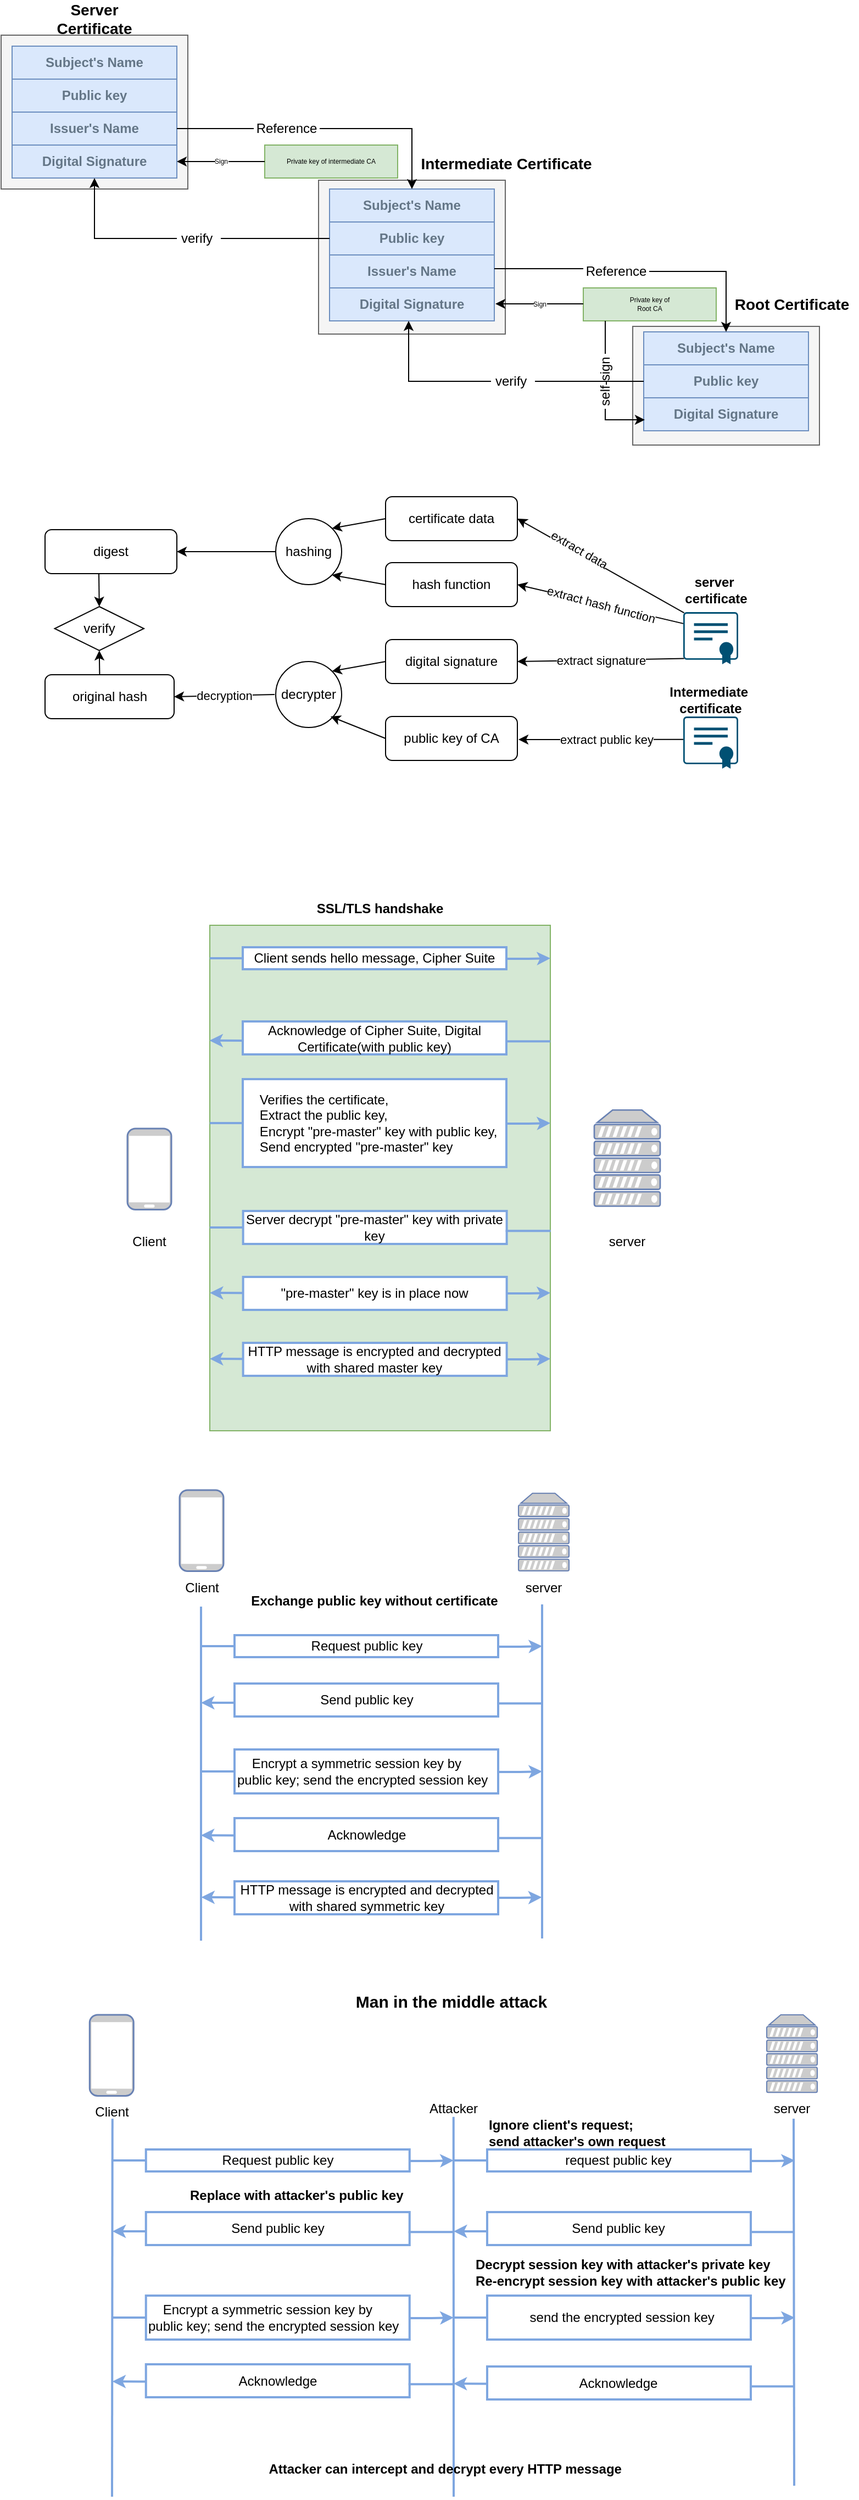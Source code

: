 <mxfile version="16.1.2" type="github">
  <diagram id="zD8Zef6-_hayys4gG_Wi" name="Page-1">
    <mxGraphModel dx="1209" dy="595" grid="1" gridSize="10" guides="1" tooltips="1" connect="1" arrows="1" fold="1" page="1" pageScale="1" pageWidth="827" pageHeight="1169" math="0" shadow="0">
      <root>
        <mxCell id="0" />
        <mxCell id="1" parent="0" />
        <mxCell id="Yg7p6_PxgMODSKfrG7tm-1" value="" style="rounded=0;whiteSpace=wrap;html=1;fillColor=#f5f5f5;strokeColor=#666666;fontColor=#333333;" parent="1" vertex="1">
          <mxGeometry x="40" y="60" width="170" height="140" as="geometry" />
        </mxCell>
        <mxCell id="Yg7p6_PxgMODSKfrG7tm-2" value="Subject&#39;s Name" style="rounded=0;whiteSpace=wrap;html=1;fillColor=#dae8fc;strokeColor=#6c8ebf;fontStyle=1;fontColor=#647687;" parent="1" vertex="1">
          <mxGeometry x="50" y="70" width="150" height="30" as="geometry" />
        </mxCell>
        <mxCell id="Yg7p6_PxgMODSKfrG7tm-3" value="Issuer&#39;s Name" style="rounded=0;whiteSpace=wrap;html=1;fillColor=#dae8fc;strokeColor=#6c8ebf;fontStyle=1;fontColor=#647687;" parent="1" vertex="1">
          <mxGeometry x="50" y="130" width="150" height="30" as="geometry" />
        </mxCell>
        <mxCell id="Yg7p6_PxgMODSKfrG7tm-4" value="Public key" style="rounded=0;whiteSpace=wrap;html=1;fillColor=#dae8fc;strokeColor=#6c8ebf;fontStyle=1;fontColor=#647687;" parent="1" vertex="1">
          <mxGeometry x="50" y="100" width="150" height="30" as="geometry" />
        </mxCell>
        <mxCell id="Yg7p6_PxgMODSKfrG7tm-5" value="Digital Signature" style="rounded=0;whiteSpace=wrap;html=1;fillColor=#dae8fc;strokeColor=#6c8ebf;fontStyle=1;fontColor=#647687;" parent="1" vertex="1">
          <mxGeometry x="50" y="160" width="150" height="30" as="geometry" />
        </mxCell>
        <mxCell id="Yg7p6_PxgMODSKfrG7tm-6" value="" style="rounded=0;whiteSpace=wrap;html=1;fillColor=#f5f5f5;strokeColor=#666666;fontColor=#333333;" parent="1" vertex="1">
          <mxGeometry x="329" y="192" width="170" height="140" as="geometry" />
        </mxCell>
        <mxCell id="Yg7p6_PxgMODSKfrG7tm-7" value="Subject&#39;s Name" style="rounded=0;whiteSpace=wrap;html=1;fillColor=#dae8fc;strokeColor=#6c8ebf;fontStyle=1;fontColor=#647687;" parent="1" vertex="1">
          <mxGeometry x="339" y="200" width="150" height="30" as="geometry" />
        </mxCell>
        <mxCell id="Yg7p6_PxgMODSKfrG7tm-8" value="Issuer&#39;s Name" style="rounded=0;whiteSpace=wrap;html=1;fillColor=#dae8fc;strokeColor=#6c8ebf;fontStyle=1;fontColor=#647687;" parent="1" vertex="1">
          <mxGeometry x="339" y="260" width="150" height="30" as="geometry" />
        </mxCell>
        <mxCell id="Yg7p6_PxgMODSKfrG7tm-9" value="Public key" style="rounded=0;whiteSpace=wrap;html=1;fillColor=#dae8fc;strokeColor=#6c8ebf;fontStyle=1;fontColor=#647687;" parent="1" vertex="1">
          <mxGeometry x="339" y="230" width="150" height="30" as="geometry" />
        </mxCell>
        <mxCell id="Yg7p6_PxgMODSKfrG7tm-10" value="Digital Signature" style="rounded=0;whiteSpace=wrap;html=1;fillColor=#dae8fc;strokeColor=#6c8ebf;fontStyle=1;fontColor=#647687;" parent="1" vertex="1">
          <mxGeometry x="339" y="290" width="150" height="30" as="geometry" />
        </mxCell>
        <mxCell id="Yg7p6_PxgMODSKfrG7tm-11" value="Server Certificate" style="text;html=1;strokeColor=none;fillColor=none;align=center;verticalAlign=middle;whiteSpace=wrap;rounded=0;fontColor=#000000;fontStyle=1;fontSize=14;" parent="1" vertex="1">
          <mxGeometry x="95" y="30" width="60" height="30" as="geometry" />
        </mxCell>
        <mxCell id="Yg7p6_PxgMODSKfrG7tm-12" value="Intermediate Certificate" style="text;html=1;strokeColor=none;fillColor=none;align=center;verticalAlign=middle;whiteSpace=wrap;rounded=0;fontColor=#000000;fontStyle=1;fontSize=14;" parent="1" vertex="1">
          <mxGeometry x="420" y="162" width="160" height="30" as="geometry" />
        </mxCell>
        <mxCell id="Yg7p6_PxgMODSKfrG7tm-13" value="" style="rounded=0;whiteSpace=wrap;html=1;fillColor=#f5f5f5;strokeColor=#666666;fontColor=#333333;" parent="1" vertex="1">
          <mxGeometry x="615" y="325" width="170" height="108" as="geometry" />
        </mxCell>
        <mxCell id="Yg7p6_PxgMODSKfrG7tm-14" value="Subject&#39;s Name" style="rounded=0;whiteSpace=wrap;html=1;fillColor=#dae8fc;strokeColor=#6c8ebf;fontStyle=1;fontColor=#647687;" parent="1" vertex="1">
          <mxGeometry x="625" y="330" width="150" height="30" as="geometry" />
        </mxCell>
        <mxCell id="Yg7p6_PxgMODSKfrG7tm-16" value="Public key" style="rounded=0;whiteSpace=wrap;html=1;fillColor=#dae8fc;strokeColor=#6c8ebf;fontStyle=1;fontColor=#647687;" parent="1" vertex="1">
          <mxGeometry x="625" y="360" width="150" height="30" as="geometry" />
        </mxCell>
        <mxCell id="Yg7p6_PxgMODSKfrG7tm-17" value="Digital Signature" style="rounded=0;whiteSpace=wrap;html=1;fillColor=#dae8fc;strokeColor=#6c8ebf;fontStyle=1;fontColor=#647687;" parent="1" vertex="1">
          <mxGeometry x="625" y="390" width="150" height="30" as="geometry" />
        </mxCell>
        <mxCell id="Yg7p6_PxgMODSKfrG7tm-18" value="Root Certificate" style="text;html=1;strokeColor=none;fillColor=none;align=center;verticalAlign=middle;whiteSpace=wrap;rounded=0;fontColor=#000000;fontStyle=1;fontSize=14;" parent="1" vertex="1">
          <mxGeometry x="700" y="290" width="120" height="30" as="geometry" />
        </mxCell>
        <mxCell id="Yg7p6_PxgMODSKfrG7tm-23" value="" style="edgeStyle=segmentEdgeStyle;endArrow=classic;html=1;rounded=0;fontColor=#000000;exitX=1;exitY=0.5;exitDx=0;exitDy=0;startArrow=none;" parent="1" source="Yg7p6_PxgMODSKfrG7tm-25" target="Yg7p6_PxgMODSKfrG7tm-7" edge="1">
          <mxGeometry width="50" height="50" relative="1" as="geometry">
            <mxPoint x="310" y="80" as="sourcePoint" />
            <mxPoint x="440" y="300" as="targetPoint" />
          </mxGeometry>
        </mxCell>
        <mxCell id="Yg7p6_PxgMODSKfrG7tm-25" value="Reference" style="text;html=1;strokeColor=none;fillColor=none;align=center;verticalAlign=middle;whiteSpace=wrap;rounded=0;fontColor=#000000;fontStyle=0" parent="1" vertex="1">
          <mxGeometry x="270" y="130" width="60" height="30" as="geometry" />
        </mxCell>
        <mxCell id="Yg7p6_PxgMODSKfrG7tm-26" value="" style="edgeStyle=segmentEdgeStyle;endArrow=none;html=1;rounded=0;fontColor=#000000;exitX=1;exitY=0.5;exitDx=0;exitDy=0;" parent="1" source="Yg7p6_PxgMODSKfrG7tm-3" target="Yg7p6_PxgMODSKfrG7tm-25" edge="1">
          <mxGeometry width="50" height="50" relative="1" as="geometry">
            <mxPoint x="270" y="145" as="sourcePoint" />
            <mxPoint x="414" y="170" as="targetPoint" />
          </mxGeometry>
        </mxCell>
        <mxCell id="Yg7p6_PxgMODSKfrG7tm-32" value="" style="edgeStyle=segmentEdgeStyle;endArrow=classic;html=1;rounded=0;fontColor=#000000;exitX=1;exitY=0.5;exitDx=0;exitDy=0;startArrow=none;entryX=0.5;entryY=0;entryDx=0;entryDy=0;" parent="1" source="Yg7p6_PxgMODSKfrG7tm-33" target="Yg7p6_PxgMODSKfrG7tm-14" edge="1">
          <mxGeometry width="50" height="50" relative="1" as="geometry">
            <mxPoint x="595" y="220" as="sourcePoint" />
            <mxPoint x="699" y="310" as="targetPoint" />
          </mxGeometry>
        </mxCell>
        <mxCell id="Yg7p6_PxgMODSKfrG7tm-33" value="Reference" style="text;html=1;strokeColor=none;fillColor=none;align=center;verticalAlign=middle;whiteSpace=wrap;rounded=0;fontColor=#000000;fontStyle=0" parent="1" vertex="1">
          <mxGeometry x="570" y="260" width="60" height="30" as="geometry" />
        </mxCell>
        <mxCell id="Yg7p6_PxgMODSKfrG7tm-34" value="" style="edgeStyle=segmentEdgeStyle;endArrow=none;html=1;rounded=0;fontColor=#000000;exitX=1;exitY=0.75;exitDx=0;exitDy=0;" parent="1" target="Yg7p6_PxgMODSKfrG7tm-33" edge="1">
          <mxGeometry width="50" height="50" relative="1" as="geometry">
            <mxPoint x="489" y="272.5" as="sourcePoint" />
            <mxPoint x="633" y="260" as="targetPoint" />
            <Array as="points">
              <mxPoint x="570" y="273" />
              <mxPoint x="570" y="273" />
            </Array>
          </mxGeometry>
        </mxCell>
        <mxCell id="Yg7p6_PxgMODSKfrG7tm-36" value="Private key of intermediate CA" style="rounded=0;whiteSpace=wrap;html=1;fillColor=#d5e8d4;strokeColor=#82b366;fontStyle=0;fontSize=6;" parent="1" vertex="1">
          <mxGeometry x="280" y="160" width="121" height="30" as="geometry" />
        </mxCell>
        <mxCell id="Yg7p6_PxgMODSKfrG7tm-37" value="Private key of &lt;br&gt;Root CA" style="rounded=0;whiteSpace=wrap;html=1;fillColor=#d5e8d4;strokeColor=#82b366;fontStyle=0;fontSize=6;" parent="1" vertex="1">
          <mxGeometry x="570" y="290" width="121" height="30" as="geometry" />
        </mxCell>
        <mxCell id="Yg7p6_PxgMODSKfrG7tm-40" value="" style="endArrow=classic;html=1;rounded=0;fontSize=6;fontColor=#000000;exitX=0;exitY=0.5;exitDx=0;exitDy=0;entryX=1;entryY=0.5;entryDx=0;entryDy=0;" parent="1" source="Yg7p6_PxgMODSKfrG7tm-36" target="Yg7p6_PxgMODSKfrG7tm-5" edge="1">
          <mxGeometry relative="1" as="geometry">
            <mxPoint x="360" y="320" as="sourcePoint" />
            <mxPoint x="460" y="320" as="targetPoint" />
          </mxGeometry>
        </mxCell>
        <mxCell id="Yg7p6_PxgMODSKfrG7tm-41" value="Sign" style="edgeLabel;resizable=0;html=1;align=center;verticalAlign=middle;fontSize=6;fontColor=#000000;" parent="Yg7p6_PxgMODSKfrG7tm-40" connectable="0" vertex="1">
          <mxGeometry relative="1" as="geometry" />
        </mxCell>
        <mxCell id="Yg7p6_PxgMODSKfrG7tm-42" value="" style="endArrow=classic;html=1;rounded=0;fontSize=6;fontColor=#000000;exitX=0;exitY=0.5;exitDx=0;exitDy=0;entryX=1;entryY=0.5;entryDx=0;entryDy=0;" parent="1" edge="1">
          <mxGeometry relative="1" as="geometry">
            <mxPoint x="570" y="304.5" as="sourcePoint" />
            <mxPoint x="490" y="304.5" as="targetPoint" />
          </mxGeometry>
        </mxCell>
        <mxCell id="Yg7p6_PxgMODSKfrG7tm-43" value="Sign" style="edgeLabel;resizable=0;html=1;align=center;verticalAlign=middle;fontSize=6;fontColor=#000000;" parent="Yg7p6_PxgMODSKfrG7tm-42" connectable="0" vertex="1">
          <mxGeometry relative="1" as="geometry" />
        </mxCell>
        <mxCell id="Yg7p6_PxgMODSKfrG7tm-44" value="" style="edgeStyle=segmentEdgeStyle;endArrow=classic;html=1;rounded=0;fontSize=6;fontColor=#000000;exitX=0;exitY=0.5;exitDx=0;exitDy=0;entryX=0.5;entryY=1;entryDx=0;entryDy=0;startArrow=none;" parent="1" source="Yg7p6_PxgMODSKfrG7tm-46" target="Yg7p6_PxgMODSKfrG7tm-5" edge="1">
          <mxGeometry width="50" height="50" relative="1" as="geometry">
            <mxPoint x="390" y="350" as="sourcePoint" />
            <mxPoint x="120" y="245" as="targetPoint" />
          </mxGeometry>
        </mxCell>
        <mxCell id="Yg7p6_PxgMODSKfrG7tm-46" value="verify&amp;nbsp;" style="text;html=1;strokeColor=none;fillColor=none;align=center;verticalAlign=middle;whiteSpace=wrap;rounded=0;fontColor=#000000;fontStyle=0" parent="1" vertex="1">
          <mxGeometry x="200" y="230" width="40" height="30" as="geometry" />
        </mxCell>
        <mxCell id="Yg7p6_PxgMODSKfrG7tm-47" value="" style="edgeStyle=segmentEdgeStyle;endArrow=none;html=1;rounded=0;fontSize=6;fontColor=#000000;exitX=0;exitY=0.5;exitDx=0;exitDy=0;entryX=1;entryY=0.5;entryDx=0;entryDy=0;" parent="1" source="Yg7p6_PxgMODSKfrG7tm-9" target="Yg7p6_PxgMODSKfrG7tm-46" edge="1">
          <mxGeometry width="50" height="50" relative="1" as="geometry">
            <mxPoint x="339" y="245" as="sourcePoint" />
            <mxPoint x="270" y="260" as="targetPoint" />
          </mxGeometry>
        </mxCell>
        <mxCell id="Yg7p6_PxgMODSKfrG7tm-48" value="" style="edgeStyle=segmentEdgeStyle;endArrow=classic;html=1;rounded=0;fontSize=6;fontColor=#000000;exitX=0;exitY=0.5;exitDx=0;exitDy=0;entryX=0.5;entryY=1;entryDx=0;entryDy=0;startArrow=none;" parent="1" source="Yg7p6_PxgMODSKfrG7tm-49" edge="1">
          <mxGeometry width="50" height="50" relative="1" as="geometry">
            <mxPoint x="676" y="480" as="sourcePoint" />
            <mxPoint x="411" y="320" as="targetPoint" />
          </mxGeometry>
        </mxCell>
        <mxCell id="Yg7p6_PxgMODSKfrG7tm-49" value="verify&amp;nbsp;" style="text;html=1;strokeColor=none;fillColor=none;align=center;verticalAlign=middle;whiteSpace=wrap;rounded=0;fontColor=#000000;fontStyle=0" parent="1" vertex="1">
          <mxGeometry x="486" y="360" width="40" height="30" as="geometry" />
        </mxCell>
        <mxCell id="Yg7p6_PxgMODSKfrG7tm-50" value="" style="edgeStyle=segmentEdgeStyle;endArrow=none;html=1;rounded=0;fontSize=6;fontColor=#000000;exitX=0;exitY=0.5;exitDx=0;exitDy=0;entryX=1;entryY=0.5;entryDx=0;entryDy=0;" parent="1" target="Yg7p6_PxgMODSKfrG7tm-49" edge="1">
          <mxGeometry width="50" height="50" relative="1" as="geometry">
            <mxPoint x="625" y="375" as="sourcePoint" />
            <mxPoint x="556" y="390" as="targetPoint" />
          </mxGeometry>
        </mxCell>
        <mxCell id="Yg7p6_PxgMODSKfrG7tm-51" value="" style="edgeStyle=segmentEdgeStyle;endArrow=classic;html=1;rounded=0;fontSize=14;fontColor=#000000;startArrow=none;" parent="1" source="Yg7p6_PxgMODSKfrG7tm-52" edge="1">
          <mxGeometry width="50" height="50" relative="1" as="geometry">
            <mxPoint x="576" y="320" as="sourcePoint" />
            <mxPoint x="626" y="410" as="targetPoint" />
            <Array as="points">
              <mxPoint x="590" y="410" />
            </Array>
          </mxGeometry>
        </mxCell>
        <mxCell id="Yg7p6_PxgMODSKfrG7tm-52" value="self-sign" style="text;html=1;strokeColor=none;fillColor=none;align=center;verticalAlign=middle;whiteSpace=wrap;rounded=0;fontColor=#000000;fontStyle=0;rotation=270;" parent="1" vertex="1">
          <mxGeometry x="565" y="360" width="50" height="30" as="geometry" />
        </mxCell>
        <mxCell id="Yg7p6_PxgMODSKfrG7tm-53" value="" style="edgeStyle=segmentEdgeStyle;endArrow=none;html=1;rounded=0;fontSize=14;fontColor=#000000;" parent="1" target="Yg7p6_PxgMODSKfrG7tm-52" edge="1">
          <mxGeometry width="50" height="50" relative="1" as="geometry">
            <mxPoint x="590" y="320" as="sourcePoint" />
            <mxPoint x="626" y="410" as="targetPoint" />
            <Array as="points">
              <mxPoint x="590" y="320" />
            </Array>
          </mxGeometry>
        </mxCell>
        <mxCell id="K2IvXbD52Qtt8zS2Q_Zz-4" value="" style="points=[[0.015,0.015,0],[0.25,0,0],[0.5,0,0],[0.75,0,0],[0.985,0.015,0],[1,0.22,0],[1,0.44,0],[1,0.67,0],[0.985,0.89,0],[0,0.22,0],[0,0.44,0],[0,0.67,0],[0.015,0.89,0],[0.25,0.91,0],[0.5,0.91,0],[0.785,0.955,0]];verticalLabelPosition=bottom;sketch=0;html=1;verticalAlign=top;aspect=fixed;align=center;pointerEvents=1;shape=mxgraph.cisco19.x509_certificate;fillColor=#005073;strokeColor=none;" parent="1" vertex="1">
          <mxGeometry x="661" y="680" width="50" height="47.5" as="geometry" />
        </mxCell>
        <mxCell id="K2IvXbD52Qtt8zS2Q_Zz-5" value="" style="endArrow=classic;html=1;rounded=0;exitX=0;exitY=0.44;exitDx=0;exitDy=0;exitPerimeter=0;" parent="1" source="K2IvXbD52Qtt8zS2Q_Zz-4" edge="1">
          <mxGeometry relative="1" as="geometry">
            <mxPoint x="641" y="800" as="sourcePoint" />
            <mxPoint x="511" y="701" as="targetPoint" />
          </mxGeometry>
        </mxCell>
        <mxCell id="K2IvXbD52Qtt8zS2Q_Zz-6" value="extract public key" style="edgeLabel;resizable=0;html=1;align=center;verticalAlign=middle;" parent="K2IvXbD52Qtt8zS2Q_Zz-5" connectable="0" vertex="1">
          <mxGeometry relative="1" as="geometry">
            <mxPoint x="5" as="offset" />
          </mxGeometry>
        </mxCell>
        <mxCell id="K2IvXbD52Qtt8zS2Q_Zz-7" value="Intermediate&amp;nbsp; certificate" style="text;html=1;strokeColor=none;fillColor=none;align=center;verticalAlign=middle;whiteSpace=wrap;rounded=0;fontStyle=1" parent="1" vertex="1">
          <mxGeometry x="656" y="650" width="60" height="30" as="geometry" />
        </mxCell>
        <mxCell id="K2IvXbD52Qtt8zS2Q_Zz-8" value="" style="points=[[0.015,0.015,0],[0.25,0,0],[0.5,0,0],[0.75,0,0],[0.985,0.015,0],[1,0.22,0],[1,0.44,0],[1,0.67,0],[0.985,0.89,0],[0,0.22,0],[0,0.44,0],[0,0.67,0],[0.015,0.89,0],[0.25,0.91,0],[0.5,0.91,0],[0.785,0.955,0]];verticalLabelPosition=bottom;sketch=0;html=1;verticalAlign=top;aspect=fixed;align=center;pointerEvents=1;shape=mxgraph.cisco19.x509_certificate;fillColor=#005073;strokeColor=none;" parent="1" vertex="1">
          <mxGeometry x="661" y="585" width="50" height="47.5" as="geometry" />
        </mxCell>
        <mxCell id="K2IvXbD52Qtt8zS2Q_Zz-9" value="server&amp;nbsp; certificate" style="text;html=1;strokeColor=none;fillColor=none;align=center;verticalAlign=middle;whiteSpace=wrap;rounded=0;fontStyle=1" parent="1" vertex="1">
          <mxGeometry x="661" y="550" width="60" height="30" as="geometry" />
        </mxCell>
        <mxCell id="K2IvXbD52Qtt8zS2Q_Zz-10" value="" style="endArrow=classic;html=1;rounded=0;exitX=0.015;exitY=0.89;exitDx=0;exitDy=0;exitPerimeter=0;entryX=1;entryY=0.5;entryDx=0;entryDy=0;" parent="1" source="K2IvXbD52Qtt8zS2Q_Zz-8" target="K2IvXbD52Qtt8zS2Q_Zz-12" edge="1">
          <mxGeometry relative="1" as="geometry">
            <mxPoint x="681" y="730" as="sourcePoint" />
            <mxPoint x="511" y="611" as="targetPoint" />
          </mxGeometry>
        </mxCell>
        <mxCell id="K2IvXbD52Qtt8zS2Q_Zz-11" value="extract signature" style="edgeLabel;resizable=0;html=1;align=center;verticalAlign=middle;" parent="K2IvXbD52Qtt8zS2Q_Zz-10" connectable="0" vertex="1">
          <mxGeometry relative="1" as="geometry" />
        </mxCell>
        <mxCell id="K2IvXbD52Qtt8zS2Q_Zz-12" value="digital signature" style="rounded=1;whiteSpace=wrap;html=1;" parent="1" vertex="1">
          <mxGeometry x="390" y="610" width="120" height="40" as="geometry" />
        </mxCell>
        <mxCell id="K2IvXbD52Qtt8zS2Q_Zz-13" value="public key of CA" style="rounded=1;whiteSpace=wrap;html=1;" parent="1" vertex="1">
          <mxGeometry x="390" y="680" width="120" height="40" as="geometry" />
        </mxCell>
        <mxCell id="K2IvXbD52Qtt8zS2Q_Zz-16" value="decrypter" style="ellipse;whiteSpace=wrap;html=1;aspect=fixed;" parent="1" vertex="1">
          <mxGeometry x="290" y="630" width="60" height="60" as="geometry" />
        </mxCell>
        <mxCell id="K2IvXbD52Qtt8zS2Q_Zz-17" value="" style="endArrow=classic;html=1;rounded=0;exitX=0;exitY=0.5;exitDx=0;exitDy=0;entryX=1;entryY=0;entryDx=0;entryDy=0;" parent="1" source="K2IvXbD52Qtt8zS2Q_Zz-12" target="K2IvXbD52Qtt8zS2Q_Zz-16" edge="1">
          <mxGeometry width="50" height="50" relative="1" as="geometry">
            <mxPoint x="550" y="750" as="sourcePoint" />
            <mxPoint x="600" y="700" as="targetPoint" />
          </mxGeometry>
        </mxCell>
        <mxCell id="K2IvXbD52Qtt8zS2Q_Zz-18" value="" style="endArrow=classic;html=1;rounded=0;exitX=0;exitY=0.5;exitDx=0;exitDy=0;" parent="1" source="K2IvXbD52Qtt8zS2Q_Zz-13" edge="1">
          <mxGeometry width="50" height="50" relative="1" as="geometry">
            <mxPoint x="400" y="620" as="sourcePoint" />
            <mxPoint x="340" y="680" as="targetPoint" />
          </mxGeometry>
        </mxCell>
        <mxCell id="K2IvXbD52Qtt8zS2Q_Zz-19" value="" style="endArrow=classic;html=1;rounded=0;exitX=0;exitY=0.5;exitDx=0;exitDy=0;entryX=1;entryY=0.5;entryDx=0;entryDy=0;" parent="1" target="K2IvXbD52Qtt8zS2Q_Zz-22" edge="1">
          <mxGeometry relative="1" as="geometry">
            <mxPoint x="289" y="660" as="sourcePoint" />
            <mxPoint x="189" y="660" as="targetPoint" />
          </mxGeometry>
        </mxCell>
        <mxCell id="K2IvXbD52Qtt8zS2Q_Zz-20" value="decryption" style="edgeLabel;resizable=0;html=1;align=center;verticalAlign=middle;" parent="K2IvXbD52Qtt8zS2Q_Zz-19" connectable="0" vertex="1">
          <mxGeometry relative="1" as="geometry" />
        </mxCell>
        <mxCell id="K2IvXbD52Qtt8zS2Q_Zz-22" value="original hash" style="rounded=1;whiteSpace=wrap;html=1;" parent="1" vertex="1">
          <mxGeometry x="80" y="642" width="117.5" height="40" as="geometry" />
        </mxCell>
        <mxCell id="K2IvXbD52Qtt8zS2Q_Zz-23" value="" style="endArrow=classic;html=1;rounded=0;exitX=0;exitY=0.22;exitDx=0;exitDy=0;exitPerimeter=0;entryX=1;entryY=0.5;entryDx=0;entryDy=0;" parent="1" source="K2IvXbD52Qtt8zS2Q_Zz-8" target="K2IvXbD52Qtt8zS2Q_Zz-25" edge="1">
          <mxGeometry relative="1" as="geometry">
            <mxPoint x="660" y="610" as="sourcePoint" />
            <mxPoint x="510" y="600" as="targetPoint" />
          </mxGeometry>
        </mxCell>
        <mxCell id="K2IvXbD52Qtt8zS2Q_Zz-24" value="extract hash function" style="edgeLabel;resizable=0;html=1;align=center;verticalAlign=middle;rotation=15;" parent="K2IvXbD52Qtt8zS2Q_Zz-23" connectable="0" vertex="1">
          <mxGeometry relative="1" as="geometry" />
        </mxCell>
        <mxCell id="K2IvXbD52Qtt8zS2Q_Zz-25" value="hash function" style="rounded=1;whiteSpace=wrap;html=1;" parent="1" vertex="1">
          <mxGeometry x="390" y="540" width="120" height="40" as="geometry" />
        </mxCell>
        <mxCell id="K2IvXbD52Qtt8zS2Q_Zz-26" value="" style="endArrow=classic;html=1;rounded=0;exitX=0.015;exitY=0.015;exitDx=0;exitDy=0;exitPerimeter=0;entryX=1;entryY=0.5;entryDx=0;entryDy=0;" parent="1" source="K2IvXbD52Qtt8zS2Q_Zz-8" target="K2IvXbD52Qtt8zS2Q_Zz-28" edge="1">
          <mxGeometry relative="1" as="geometry">
            <mxPoint x="660" y="610" as="sourcePoint" />
            <mxPoint x="510" y="520" as="targetPoint" />
            <Array as="points" />
          </mxGeometry>
        </mxCell>
        <mxCell id="K2IvXbD52Qtt8zS2Q_Zz-27" value="extract data" style="edgeLabel;resizable=0;html=1;align=center;verticalAlign=middle;rotation=30;" parent="K2IvXbD52Qtt8zS2Q_Zz-26" connectable="0" vertex="1">
          <mxGeometry relative="1" as="geometry">
            <mxPoint x="-20" y="-15" as="offset" />
          </mxGeometry>
        </mxCell>
        <mxCell id="K2IvXbD52Qtt8zS2Q_Zz-28" value="certificate data" style="rounded=1;whiteSpace=wrap;html=1;" parent="1" vertex="1">
          <mxGeometry x="390" y="480" width="120" height="40" as="geometry" />
        </mxCell>
        <mxCell id="K2IvXbD52Qtt8zS2Q_Zz-29" value="hashing" style="ellipse;whiteSpace=wrap;html=1;aspect=fixed;" parent="1" vertex="1">
          <mxGeometry x="290" y="500" width="60" height="60" as="geometry" />
        </mxCell>
        <mxCell id="K2IvXbD52Qtt8zS2Q_Zz-30" value="" style="endArrow=classic;html=1;rounded=0;exitX=0;exitY=0.5;exitDx=0;exitDy=0;entryX=1;entryY=0;entryDx=0;entryDy=0;" parent="1" source="K2IvXbD52Qtt8zS2Q_Zz-28" target="K2IvXbD52Qtt8zS2Q_Zz-29" edge="1">
          <mxGeometry width="50" height="50" relative="1" as="geometry">
            <mxPoint x="390" y="550" as="sourcePoint" />
            <mxPoint x="440" y="500" as="targetPoint" />
          </mxGeometry>
        </mxCell>
        <mxCell id="K2IvXbD52Qtt8zS2Q_Zz-31" value="" style="endArrow=classic;html=1;rounded=0;exitX=0;exitY=0.5;exitDx=0;exitDy=0;entryX=1;entryY=1;entryDx=0;entryDy=0;" parent="1" source="K2IvXbD52Qtt8zS2Q_Zz-25" target="K2IvXbD52Qtt8zS2Q_Zz-29" edge="1">
          <mxGeometry width="50" height="50" relative="1" as="geometry">
            <mxPoint x="390" y="550" as="sourcePoint" />
            <mxPoint x="440" y="500" as="targetPoint" />
          </mxGeometry>
        </mxCell>
        <mxCell id="K2IvXbD52Qtt8zS2Q_Zz-32" value="" style="endArrow=classic;html=1;rounded=0;exitX=0;exitY=0.5;exitDx=0;exitDy=0;" parent="1" source="K2IvXbD52Qtt8zS2Q_Zz-29" edge="1">
          <mxGeometry relative="1" as="geometry">
            <mxPoint x="360" y="520" as="sourcePoint" />
            <mxPoint x="200" y="530" as="targetPoint" />
          </mxGeometry>
        </mxCell>
        <mxCell id="K2IvXbD52Qtt8zS2Q_Zz-34" value="digest" style="rounded=1;whiteSpace=wrap;html=1;" parent="1" vertex="1">
          <mxGeometry x="80" y="510" width="120" height="40" as="geometry" />
        </mxCell>
        <mxCell id="K2IvXbD52Qtt8zS2Q_Zz-35" value="verify" style="rhombus;whiteSpace=wrap;html=1;" parent="1" vertex="1">
          <mxGeometry x="88.75" y="580" width="81.25" height="40" as="geometry" />
        </mxCell>
        <mxCell id="K2IvXbD52Qtt8zS2Q_Zz-36" value="" style="endArrow=classic;html=1;rounded=0;entryX=0.5;entryY=0;entryDx=0;entryDy=0;" parent="1" target="K2IvXbD52Qtt8zS2Q_Zz-35" edge="1">
          <mxGeometry width="50" height="50" relative="1" as="geometry">
            <mxPoint x="129" y="550" as="sourcePoint" />
            <mxPoint x="440" y="500" as="targetPoint" />
          </mxGeometry>
        </mxCell>
        <mxCell id="K2IvXbD52Qtt8zS2Q_Zz-37" value="" style="endArrow=classic;html=1;rounded=0;entryX=0.5;entryY=1;entryDx=0;entryDy=0;exitX=0.423;exitY=0;exitDx=0;exitDy=0;exitPerimeter=0;" parent="1" source="K2IvXbD52Qtt8zS2Q_Zz-22" target="K2IvXbD52Qtt8zS2Q_Zz-35" edge="1">
          <mxGeometry width="50" height="50" relative="1" as="geometry">
            <mxPoint x="125" y="640" as="sourcePoint" />
            <mxPoint x="440" y="500" as="targetPoint" />
          </mxGeometry>
        </mxCell>
        <mxCell id="DBTXj5gluoL8a0wRJHRE-1" value="SSL/TLS handshake" style="text;html=1;strokeColor=none;fillColor=none;align=center;verticalAlign=middle;whiteSpace=wrap;rounded=0;fontStyle=1" parent="1" vertex="1">
          <mxGeometry x="230" y="840" width="310" height="30" as="geometry" />
        </mxCell>
        <mxCell id="DBTXj5gluoL8a0wRJHRE-2" value="" style="fontColor=#0066CC;verticalAlign=top;verticalLabelPosition=bottom;labelPosition=center;align=center;html=1;outlineConnect=0;fillColor=#CCCCCC;strokeColor=#6881B3;gradientColor=none;gradientDirection=north;strokeWidth=2;shape=mxgraph.networks.server;" parent="1" vertex="1">
          <mxGeometry x="580" y="1038.13" width="60" height="87.5" as="geometry" />
        </mxCell>
        <mxCell id="DBTXj5gluoL8a0wRJHRE-3" value="" style="fontColor=#0066CC;verticalAlign=top;verticalLabelPosition=bottom;labelPosition=center;align=center;html=1;outlineConnect=0;fillColor=#CCCCCC;strokeColor=#6881B3;gradientColor=none;gradientDirection=north;strokeWidth=2;shape=mxgraph.networks.mobile;" parent="1" vertex="1">
          <mxGeometry x="155" y="1055" width="40" height="73.75" as="geometry" />
        </mxCell>
        <mxCell id="DBTXj5gluoL8a0wRJHRE-4" value="Client" style="text;html=1;strokeColor=none;fillColor=none;align=center;verticalAlign=middle;whiteSpace=wrap;rounded=0;" parent="1" vertex="1">
          <mxGeometry x="145" y="1142.5" width="60" height="30" as="geometry" />
        </mxCell>
        <mxCell id="DBTXj5gluoL8a0wRJHRE-5" value="server" style="text;html=1;strokeColor=none;fillColor=none;align=center;verticalAlign=middle;whiteSpace=wrap;rounded=0;" parent="1" vertex="1">
          <mxGeometry x="580" y="1142.5" width="60" height="30" as="geometry" />
        </mxCell>
        <mxCell id="DBTXj5gluoL8a0wRJHRE-6" value="" style="rounded=0;whiteSpace=wrap;html=1;strokeColor=#82b366;strokeWidth=1;fillColor=#d5e8d4;" parent="1" vertex="1">
          <mxGeometry x="230" y="870" width="310" height="460" as="geometry" />
        </mxCell>
        <mxCell id="DBTXj5gluoL8a0wRJHRE-7" value="Client sends hello message, Cipher Suite" style="rounded=0;whiteSpace=wrap;html=1;strokeColor=#7EA6E0;strokeWidth=2;" parent="1" vertex="1">
          <mxGeometry x="260" y="890" width="240" height="20" as="geometry" />
        </mxCell>
        <mxCell id="DBTXj5gluoL8a0wRJHRE-8" value="" style="endArrow=classic;html=1;rounded=0;edgeStyle=orthogonalEdgeStyle;strokeColor=#7EA6E0;strokeWidth=2;" parent="1" edge="1">
          <mxGeometry x="195.25" y="839.5" as="geometry">
            <mxPoint x="500" y="900.5" as="sourcePoint" />
            <mxPoint x="540" y="900" as="targetPoint" />
            <Array as="points">
              <mxPoint x="520" y="900.5" />
              <mxPoint x="520" y="900.5" />
            </Array>
          </mxGeometry>
        </mxCell>
        <mxCell id="DBTXj5gluoL8a0wRJHRE-9" value="" style="line;strokeWidth=2;html=1;labelBorderColor=#3399FF;strokeColor=#7EA6E0;" parent="1" vertex="1">
          <mxGeometry x="230" y="895" width="30" height="10" as="geometry" />
        </mxCell>
        <mxCell id="DBTXj5gluoL8a0wRJHRE-10" value="Acknowledge of Cipher Suite, Digital Certificate(with public key)" style="rounded=0;whiteSpace=wrap;html=1;strokeColor=#7EA6E0;strokeWidth=2;" parent="1" vertex="1">
          <mxGeometry x="260" y="957.5" width="240" height="30" as="geometry" />
        </mxCell>
        <mxCell id="DBTXj5gluoL8a0wRJHRE-16" value="" style="endArrow=classic;html=1;rounded=0;edgeStyle=orthogonalEdgeStyle;strokeColor=#7EA6E0;strokeWidth=2;entryX=-0.001;entryY=0.228;entryDx=0;entryDy=0;entryPerimeter=0;" parent="1" target="DBTXj5gluoL8a0wRJHRE-6" edge="1">
          <mxGeometry x="-44.75" y="959.5" as="geometry">
            <mxPoint x="260" y="975" as="sourcePoint" />
            <mxPoint x="300" y="1020" as="targetPoint" />
            <Array as="points">
              <mxPoint x="260" y="975" />
            </Array>
          </mxGeometry>
        </mxCell>
        <mxCell id="DBTXj5gluoL8a0wRJHRE-17" value="" style="line;strokeWidth=2;html=1;labelBorderColor=#3399FF;strokeColor=#7EA6E0;" parent="1" vertex="1">
          <mxGeometry x="499" y="970.63" width="41" height="10" as="geometry" />
        </mxCell>
        <mxCell id="DBTXj5gluoL8a0wRJHRE-18" value="&lt;span&gt;&amp;nbsp; &amp;nbsp; Verifies the certificate,&lt;/span&gt;&lt;br&gt;&lt;span&gt;&amp;nbsp; &amp;nbsp; Extract the public key,&amp;nbsp;&lt;/span&gt;&lt;br&gt;&lt;span&gt;&amp;nbsp; &amp;nbsp; Encrypt &quot;pre-master&quot; key with public key,&amp;nbsp; &amp;nbsp; &amp;nbsp; Send encrypted &quot;pre-master&quot; key&amp;nbsp;&lt;/span&gt;" style="rounded=0;whiteSpace=wrap;html=1;strokeColor=#7EA6E0;strokeWidth=2;align=left;" parent="1" vertex="1">
          <mxGeometry x="260" y="1010" width="240" height="80" as="geometry" />
        </mxCell>
        <mxCell id="DBTXj5gluoL8a0wRJHRE-19" value="" style="endArrow=classic;html=1;rounded=0;edgeStyle=orthogonalEdgeStyle;strokeColor=#7EA6E0;strokeWidth=2;" parent="1" edge="1">
          <mxGeometry x="195.25" y="989.5" as="geometry">
            <mxPoint x="500" y="1050.5" as="sourcePoint" />
            <mxPoint x="540" y="1050" as="targetPoint" />
            <Array as="points">
              <mxPoint x="520" y="1050.5" />
              <mxPoint x="520" y="1050.5" />
            </Array>
          </mxGeometry>
        </mxCell>
        <mxCell id="DBTXj5gluoL8a0wRJHRE-20" value="" style="line;strokeWidth=2;html=1;labelBorderColor=#3399FF;strokeColor=#7EA6E0;" parent="1" vertex="1">
          <mxGeometry x="230" y="1045" width="30" height="10" as="geometry" />
        </mxCell>
        <mxCell id="DBTXj5gluoL8a0wRJHRE-21" value="Server decrypt &quot;pre-master&quot; key with private key" style="rounded=0;whiteSpace=wrap;html=1;strokeColor=#7EA6E0;strokeWidth=2;" parent="1" vertex="1">
          <mxGeometry x="260.31" y="1130" width="240" height="30" as="geometry" />
        </mxCell>
        <mxCell id="DBTXj5gluoL8a0wRJHRE-23" value="" style="line;strokeWidth=2;html=1;labelBorderColor=#3399FF;strokeColor=#7EA6E0;" parent="1" vertex="1">
          <mxGeometry x="499.31" y="1143.13" width="41" height="10" as="geometry" />
        </mxCell>
        <mxCell id="DBTXj5gluoL8a0wRJHRE-24" value="" style="line;strokeWidth=2;html=1;labelBorderColor=#3399FF;strokeColor=#7EA6E0;" parent="1" vertex="1">
          <mxGeometry x="230" y="1140" width="30" height="10" as="geometry" />
        </mxCell>
        <mxCell id="DBTXj5gluoL8a0wRJHRE-25" value="&quot;pre-master&quot; key is in place now" style="rounded=0;whiteSpace=wrap;html=1;strokeColor=#7EA6E0;strokeWidth=2;" parent="1" vertex="1">
          <mxGeometry x="260.31" y="1190" width="240" height="30" as="geometry" />
        </mxCell>
        <mxCell id="DBTXj5gluoL8a0wRJHRE-28" value="" style="endArrow=classic;html=1;rounded=0;edgeStyle=orthogonalEdgeStyle;strokeColor=#7EA6E0;strokeWidth=2;" parent="1" edge="1">
          <mxGeometry x="195.25" y="1144" as="geometry">
            <mxPoint x="500" y="1205" as="sourcePoint" />
            <mxPoint x="540" y="1204.5" as="targetPoint" />
            <Array as="points">
              <mxPoint x="520" y="1205" />
              <mxPoint x="520" y="1205" />
            </Array>
          </mxGeometry>
        </mxCell>
        <mxCell id="DBTXj5gluoL8a0wRJHRE-29" value="" style="endArrow=classic;html=1;rounded=0;edgeStyle=orthogonalEdgeStyle;strokeColor=#7EA6E0;strokeWidth=2;entryX=-0.001;entryY=0.228;entryDx=0;entryDy=0;entryPerimeter=0;" parent="1" edge="1">
          <mxGeometry x="-44.44" y="1189.12" as="geometry">
            <mxPoint x="260.31" y="1204.62" as="sourcePoint" />
            <mxPoint x="230.0" y="1204.5" as="targetPoint" />
            <Array as="points">
              <mxPoint x="260.31" y="1204.62" />
            </Array>
          </mxGeometry>
        </mxCell>
        <mxCell id="DBTXj5gluoL8a0wRJHRE-30" value="HTTP message is encrypted and decrypted with shared master key" style="rounded=0;whiteSpace=wrap;html=1;strokeColor=#7EA6E0;strokeWidth=2;" parent="1" vertex="1">
          <mxGeometry x="260.31" y="1250" width="240" height="30" as="geometry" />
        </mxCell>
        <mxCell id="DBTXj5gluoL8a0wRJHRE-31" value="" style="endArrow=classic;html=1;rounded=0;edgeStyle=orthogonalEdgeStyle;strokeColor=#7EA6E0;strokeWidth=2;" parent="1" edge="1">
          <mxGeometry x="195.25" y="1204" as="geometry">
            <mxPoint x="500" y="1265" as="sourcePoint" />
            <mxPoint x="540" y="1264.5" as="targetPoint" />
            <Array as="points">
              <mxPoint x="520" y="1265" />
              <mxPoint x="520" y="1265" />
            </Array>
          </mxGeometry>
        </mxCell>
        <mxCell id="DBTXj5gluoL8a0wRJHRE-32" value="" style="endArrow=classic;html=1;rounded=0;edgeStyle=orthogonalEdgeStyle;strokeColor=#7EA6E0;strokeWidth=2;entryX=-0.001;entryY=0.228;entryDx=0;entryDy=0;entryPerimeter=0;" parent="1" edge="1">
          <mxGeometry x="-44.44" y="1249.12" as="geometry">
            <mxPoint x="260.31" y="1264.62" as="sourcePoint" />
            <mxPoint x="230" y="1264.5" as="targetPoint" />
            <Array as="points">
              <mxPoint x="260.31" y="1264.62" />
            </Array>
          </mxGeometry>
        </mxCell>
        <mxCell id="_V2_BGFMI04btn5LcqC1-1" value="Exchange public key without certificate" style="text;html=1;strokeColor=none;fillColor=none;align=center;verticalAlign=middle;whiteSpace=wrap;rounded=0;fontStyle=1" vertex="1" parent="1">
          <mxGeometry x="225" y="1470" width="310" height="30" as="geometry" />
        </mxCell>
        <mxCell id="_V2_BGFMI04btn5LcqC1-2" value="" style="fontColor=#0066CC;verticalAlign=top;verticalLabelPosition=bottom;labelPosition=center;align=center;html=1;outlineConnect=0;fillColor=#CCCCCC;strokeColor=#6881B3;gradientColor=none;gradientDirection=north;strokeWidth=2;shape=mxgraph.networks.server;" vertex="1" parent="1">
          <mxGeometry x="511" y="1386.87" width="46" height="70.63" as="geometry" />
        </mxCell>
        <mxCell id="_V2_BGFMI04btn5LcqC1-3" value="" style="fontColor=#0066CC;verticalAlign=top;verticalLabelPosition=bottom;labelPosition=center;align=center;html=1;outlineConnect=0;fillColor=#CCCCCC;strokeColor=#6881B3;gradientColor=none;gradientDirection=north;strokeWidth=2;shape=mxgraph.networks.mobile;" vertex="1" parent="1">
          <mxGeometry x="202.5" y="1384" width="40" height="73.75" as="geometry" />
        </mxCell>
        <mxCell id="_V2_BGFMI04btn5LcqC1-4" value="Client" style="text;html=1;strokeColor=none;fillColor=none;align=center;verticalAlign=middle;whiteSpace=wrap;rounded=0;" vertex="1" parent="1">
          <mxGeometry x="192.5" y="1457.5" width="60" height="30" as="geometry" />
        </mxCell>
        <mxCell id="_V2_BGFMI04btn5LcqC1-5" value="server" style="text;html=1;strokeColor=none;fillColor=none;align=center;verticalAlign=middle;whiteSpace=wrap;rounded=0;" vertex="1" parent="1">
          <mxGeometry x="504" y="1457.5" width="60" height="30" as="geometry" />
        </mxCell>
        <mxCell id="_V2_BGFMI04btn5LcqC1-7" value="Request public key" style="rounded=0;whiteSpace=wrap;html=1;strokeColor=#7EA6E0;strokeWidth=2;" vertex="1" parent="1">
          <mxGeometry x="252.5" y="1516" width="240" height="20" as="geometry" />
        </mxCell>
        <mxCell id="_V2_BGFMI04btn5LcqC1-8" value="" style="endArrow=classic;html=1;rounded=0;edgeStyle=orthogonalEdgeStyle;strokeColor=#7EA6E0;strokeWidth=2;" edge="1" parent="1">
          <mxGeometry x="187.75" y="1465.5" as="geometry">
            <mxPoint x="492.5" y="1526.5" as="sourcePoint" />
            <mxPoint x="532.5" y="1526" as="targetPoint" />
            <Array as="points">
              <mxPoint x="512.5" y="1526.5" />
              <mxPoint x="512.5" y="1526.5" />
            </Array>
          </mxGeometry>
        </mxCell>
        <mxCell id="_V2_BGFMI04btn5LcqC1-9" value="" style="line;strokeWidth=2;html=1;labelBorderColor=#3399FF;strokeColor=#7EA6E0;" vertex="1" parent="1">
          <mxGeometry x="222.5" y="1521" width="30" height="10" as="geometry" />
        </mxCell>
        <mxCell id="_V2_BGFMI04btn5LcqC1-10" value="Send public key" style="rounded=0;whiteSpace=wrap;html=1;strokeColor=#7EA6E0;strokeWidth=2;" vertex="1" parent="1">
          <mxGeometry x="252.5" y="1560" width="240" height="30" as="geometry" />
        </mxCell>
        <mxCell id="_V2_BGFMI04btn5LcqC1-11" value="" style="endArrow=classic;html=1;rounded=0;edgeStyle=orthogonalEdgeStyle;strokeColor=#7EA6E0;strokeWidth=2;" edge="1" parent="1">
          <mxGeometry x="-52.25" y="1562" as="geometry">
            <mxPoint x="252.5" y="1577.5" as="sourcePoint" />
            <mxPoint x="222" y="1577.5" as="targetPoint" />
            <Array as="points">
              <mxPoint x="252.5" y="1577.5" />
            </Array>
          </mxGeometry>
        </mxCell>
        <mxCell id="_V2_BGFMI04btn5LcqC1-12" value="" style="line;strokeWidth=2;html=1;labelBorderColor=#3399FF;strokeColor=#7EA6E0;" vertex="1" parent="1">
          <mxGeometry x="491.5" y="1573.13" width="41" height="10" as="geometry" />
        </mxCell>
        <mxCell id="_V2_BGFMI04btn5LcqC1-13" value="&lt;span&gt;&amp;nbsp; &amp;nbsp; Encrypt a symmetric session key by public key; send the encrypted session key&lt;/span&gt;" style="rounded=0;whiteSpace=wrap;html=1;strokeColor=#7EA6E0;strokeWidth=2;align=left;" vertex="1" parent="1">
          <mxGeometry x="252.5" y="1620" width="240" height="40" as="geometry" />
        </mxCell>
        <mxCell id="_V2_BGFMI04btn5LcqC1-14" value="" style="endArrow=classic;html=1;rounded=0;edgeStyle=orthogonalEdgeStyle;strokeColor=#7EA6E0;strokeWidth=2;" edge="1" parent="1">
          <mxGeometry x="187.75" y="1579.5" as="geometry">
            <mxPoint x="492.5" y="1640.5" as="sourcePoint" />
            <mxPoint x="532.5" y="1640" as="targetPoint" />
            <Array as="points">
              <mxPoint x="512.5" y="1640.5" />
              <mxPoint x="512.5" y="1640.5" />
            </Array>
          </mxGeometry>
        </mxCell>
        <mxCell id="_V2_BGFMI04btn5LcqC1-15" value="" style="line;strokeWidth=2;html=1;labelBorderColor=#3399FF;strokeColor=#7EA6E0;" vertex="1" parent="1">
          <mxGeometry x="222.5" y="1635" width="30" height="10" as="geometry" />
        </mxCell>
        <mxCell id="_V2_BGFMI04btn5LcqC1-16" value="Acknowledge" style="rounded=0;whiteSpace=wrap;html=1;strokeColor=#7EA6E0;strokeWidth=2;" vertex="1" parent="1">
          <mxGeometry x="252.5" y="1682.5" width="240" height="30" as="geometry" />
        </mxCell>
        <mxCell id="_V2_BGFMI04btn5LcqC1-17" value="" style="line;strokeWidth=2;html=1;labelBorderColor=#3399FF;strokeColor=#7EA6E0;" vertex="1" parent="1">
          <mxGeometry x="491.5" y="1695.63" width="41" height="10" as="geometry" />
        </mxCell>
        <mxCell id="_V2_BGFMI04btn5LcqC1-22" value="HTTP message is encrypted and decrypted with shared symmetric key" style="rounded=0;whiteSpace=wrap;html=1;strokeColor=#7EA6E0;strokeWidth=2;" vertex="1" parent="1">
          <mxGeometry x="252.5" y="1740" width="240" height="30" as="geometry" />
        </mxCell>
        <mxCell id="_V2_BGFMI04btn5LcqC1-23" value="" style="endArrow=classic;html=1;rounded=0;edgeStyle=orthogonalEdgeStyle;strokeColor=#7EA6E0;strokeWidth=2;" edge="1" parent="1">
          <mxGeometry x="187.44" y="1694" as="geometry">
            <mxPoint x="492.19" y="1755" as="sourcePoint" />
            <mxPoint x="532.19" y="1754.5" as="targetPoint" />
            <Array as="points">
              <mxPoint x="512.19" y="1755" />
              <mxPoint x="512.19" y="1755" />
            </Array>
          </mxGeometry>
        </mxCell>
        <mxCell id="_V2_BGFMI04btn5LcqC1-24" value="" style="endArrow=classic;html=1;rounded=0;edgeStyle=orthogonalEdgeStyle;strokeColor=#7EA6E0;strokeWidth=2;entryX=-0.001;entryY=0.228;entryDx=0;entryDy=0;entryPerimeter=0;" edge="1" parent="1">
          <mxGeometry x="-52.25" y="1739.12" as="geometry">
            <mxPoint x="252.5" y="1754.62" as="sourcePoint" />
            <mxPoint x="222.19" y="1754.5" as="targetPoint" />
            <Array as="points">
              <mxPoint x="252.5" y="1754.62" />
            </Array>
          </mxGeometry>
        </mxCell>
        <mxCell id="_V2_BGFMI04btn5LcqC1-26" value="" style="endArrow=classic;html=1;rounded=0;edgeStyle=orthogonalEdgeStyle;strokeColor=#7EA6E0;strokeWidth=2;entryX=-0.001;entryY=0.228;entryDx=0;entryDy=0;entryPerimeter=0;" edge="1" parent="1">
          <mxGeometry x="-52.56" y="1682.75" as="geometry">
            <mxPoint x="252.19" y="1698.25" as="sourcePoint" />
            <mxPoint x="221.88" y="1698.13" as="targetPoint" />
            <Array as="points">
              <mxPoint x="252.19" y="1698.25" />
            </Array>
          </mxGeometry>
        </mxCell>
        <mxCell id="_V2_BGFMI04btn5LcqC1-34" value="Request public key" style="rounded=0;whiteSpace=wrap;html=1;strokeColor=#7EA6E0;strokeWidth=2;" vertex="1" parent="1">
          <mxGeometry x="171.87" y="1984" width="240" height="20" as="geometry" />
        </mxCell>
        <mxCell id="_V2_BGFMI04btn5LcqC1-35" value="" style="endArrow=classic;html=1;rounded=0;edgeStyle=orthogonalEdgeStyle;strokeColor=#7EA6E0;strokeWidth=2;" edge="1" parent="1">
          <mxGeometry x="107.12" y="1933.5" as="geometry">
            <mxPoint x="411.87" y="1994.5" as="sourcePoint" />
            <mxPoint x="451.87" y="1994" as="targetPoint" />
            <Array as="points">
              <mxPoint x="431.87" y="1994.5" />
              <mxPoint x="431.87" y="1994.5" />
            </Array>
          </mxGeometry>
        </mxCell>
        <mxCell id="_V2_BGFMI04btn5LcqC1-36" value="" style="line;strokeWidth=2;html=1;labelBorderColor=#3399FF;strokeColor=#7EA6E0;" vertex="1" parent="1">
          <mxGeometry x="141.87" y="1989" width="30" height="10" as="geometry" />
        </mxCell>
        <mxCell id="_V2_BGFMI04btn5LcqC1-37" value="Send public key" style="rounded=0;whiteSpace=wrap;html=1;strokeColor=#7EA6E0;strokeWidth=2;" vertex="1" parent="1">
          <mxGeometry x="171.87" y="2041" width="240" height="30" as="geometry" />
        </mxCell>
        <mxCell id="_V2_BGFMI04btn5LcqC1-38" value="" style="endArrow=classic;html=1;rounded=0;edgeStyle=orthogonalEdgeStyle;strokeColor=#7EA6E0;strokeWidth=2;" edge="1" parent="1">
          <mxGeometry x="-132.88" y="2043" as="geometry">
            <mxPoint x="171.87" y="2058.5" as="sourcePoint" />
            <mxPoint x="141.37" y="2058.5" as="targetPoint" />
            <Array as="points">
              <mxPoint x="171.87" y="2058.5" />
            </Array>
          </mxGeometry>
        </mxCell>
        <mxCell id="_V2_BGFMI04btn5LcqC1-39" value="" style="line;strokeWidth=2;html=1;labelBorderColor=#3399FF;strokeColor=#7EA6E0;" vertex="1" parent="1">
          <mxGeometry x="410.87" y="2054.13" width="41" height="10" as="geometry" />
        </mxCell>
        <mxCell id="_V2_BGFMI04btn5LcqC1-40" value="&lt;span&gt;&amp;nbsp; &amp;nbsp; Encrypt a symmetric session key by public key; send the encrypted session key&lt;/span&gt;" style="rounded=0;whiteSpace=wrap;html=1;strokeColor=#7EA6E0;strokeWidth=2;align=left;" vertex="1" parent="1">
          <mxGeometry x="171.87" y="2117" width="240" height="40" as="geometry" />
        </mxCell>
        <mxCell id="_V2_BGFMI04btn5LcqC1-41" value="" style="endArrow=classic;html=1;rounded=0;edgeStyle=orthogonalEdgeStyle;strokeColor=#7EA6E0;strokeWidth=2;" edge="1" parent="1">
          <mxGeometry x="107.12" y="2076.5" as="geometry">
            <mxPoint x="411.87" y="2137.5" as="sourcePoint" />
            <mxPoint x="451.87" y="2137" as="targetPoint" />
            <Array as="points">
              <mxPoint x="431.87" y="2137.5" />
              <mxPoint x="431.87" y="2137.5" />
            </Array>
          </mxGeometry>
        </mxCell>
        <mxCell id="_V2_BGFMI04btn5LcqC1-42" value="" style="line;strokeWidth=2;html=1;labelBorderColor=#3399FF;strokeColor=#7EA6E0;" vertex="1" parent="1">
          <mxGeometry x="141.87" y="2132" width="30" height="10" as="geometry" />
        </mxCell>
        <mxCell id="_V2_BGFMI04btn5LcqC1-43" value="Acknowledge" style="rounded=0;whiteSpace=wrap;html=1;strokeColor=#7EA6E0;strokeWidth=2;" vertex="1" parent="1">
          <mxGeometry x="171.87" y="2179.5" width="240" height="30" as="geometry" />
        </mxCell>
        <mxCell id="_V2_BGFMI04btn5LcqC1-44" value="" style="line;strokeWidth=2;html=1;labelBorderColor=#3399FF;strokeColor=#7EA6E0;" vertex="1" parent="1">
          <mxGeometry x="410.87" y="2192.63" width="41" height="10" as="geometry" />
        </mxCell>
        <mxCell id="_V2_BGFMI04btn5LcqC1-48" value="" style="endArrow=classic;html=1;rounded=0;edgeStyle=orthogonalEdgeStyle;strokeColor=#7EA6E0;strokeWidth=2;entryX=-0.001;entryY=0.228;entryDx=0;entryDy=0;entryPerimeter=0;" edge="1" parent="1">
          <mxGeometry x="-133.19" y="2179.75" as="geometry">
            <mxPoint x="171.56" y="2195.25" as="sourcePoint" />
            <mxPoint x="141.25" y="2195.13" as="targetPoint" />
            <Array as="points">
              <mxPoint x="171.56" y="2195.25" />
            </Array>
          </mxGeometry>
        </mxCell>
        <mxCell id="_V2_BGFMI04btn5LcqC1-53" value="request public key" style="rounded=0;whiteSpace=wrap;html=1;strokeColor=#7EA6E0;strokeWidth=2;" vertex="1" parent="1">
          <mxGeometry x="482.49" y="1984" width="240" height="20" as="geometry" />
        </mxCell>
        <mxCell id="_V2_BGFMI04btn5LcqC1-54" value="" style="endArrow=classic;html=1;rounded=0;edgeStyle=orthogonalEdgeStyle;strokeColor=#7EA6E0;strokeWidth=2;" edge="1" parent="1">
          <mxGeometry x="417.74" y="1933.5" as="geometry">
            <mxPoint x="722.49" y="1994.5" as="sourcePoint" />
            <mxPoint x="762.49" y="1994" as="targetPoint" />
            <Array as="points">
              <mxPoint x="742.49" y="1994.5" />
              <mxPoint x="742.49" y="1994.5" />
            </Array>
          </mxGeometry>
        </mxCell>
        <mxCell id="_V2_BGFMI04btn5LcqC1-55" value="" style="line;strokeWidth=2;html=1;labelBorderColor=#3399FF;strokeColor=#7EA6E0;" vertex="1" parent="1">
          <mxGeometry x="452.49" y="1989" width="30" height="10" as="geometry" />
        </mxCell>
        <mxCell id="_V2_BGFMI04btn5LcqC1-56" value="Send public key" style="rounded=0;whiteSpace=wrap;html=1;strokeColor=#7EA6E0;strokeWidth=2;" vertex="1" parent="1">
          <mxGeometry x="482.49" y="2041" width="240" height="30" as="geometry" />
        </mxCell>
        <mxCell id="_V2_BGFMI04btn5LcqC1-57" value="" style="endArrow=classic;html=1;rounded=0;edgeStyle=orthogonalEdgeStyle;strokeColor=#7EA6E0;strokeWidth=2;" edge="1" parent="1">
          <mxGeometry x="177.74" y="2043" as="geometry">
            <mxPoint x="482.49" y="2058.5" as="sourcePoint" />
            <mxPoint x="451.99" y="2058.5" as="targetPoint" />
            <Array as="points">
              <mxPoint x="482.49" y="2058.5" />
            </Array>
          </mxGeometry>
        </mxCell>
        <mxCell id="_V2_BGFMI04btn5LcqC1-58" value="" style="line;strokeWidth=2;html=1;labelBorderColor=#3399FF;strokeColor=#7EA6E0;" vertex="1" parent="1">
          <mxGeometry x="721.49" y="2054.13" width="41" height="10" as="geometry" />
        </mxCell>
        <mxCell id="_V2_BGFMI04btn5LcqC1-59" value="&lt;span&gt;&amp;nbsp; send the encrypted session key&lt;/span&gt;" style="rounded=0;whiteSpace=wrap;html=1;strokeColor=#7EA6E0;strokeWidth=2;align=center;" vertex="1" parent="1">
          <mxGeometry x="482.49" y="2117" width="240" height="40" as="geometry" />
        </mxCell>
        <mxCell id="_V2_BGFMI04btn5LcqC1-60" value="" style="endArrow=classic;html=1;rounded=0;edgeStyle=orthogonalEdgeStyle;strokeColor=#7EA6E0;strokeWidth=2;" edge="1" parent="1">
          <mxGeometry x="417.74" y="2076.5" as="geometry">
            <mxPoint x="722.49" y="2137.5" as="sourcePoint" />
            <mxPoint x="762.49" y="2137" as="targetPoint" />
            <Array as="points">
              <mxPoint x="742.49" y="2137.5" />
              <mxPoint x="742.49" y="2137.5" />
            </Array>
          </mxGeometry>
        </mxCell>
        <mxCell id="_V2_BGFMI04btn5LcqC1-61" value="" style="line;strokeWidth=2;html=1;labelBorderColor=#3399FF;strokeColor=#7EA6E0;" vertex="1" parent="1">
          <mxGeometry x="452.49" y="2132" width="30" height="10" as="geometry" />
        </mxCell>
        <mxCell id="_V2_BGFMI04btn5LcqC1-62" value="Acknowledge" style="rounded=0;whiteSpace=wrap;html=1;strokeColor=#7EA6E0;strokeWidth=2;" vertex="1" parent="1">
          <mxGeometry x="482.49" y="2181.5" width="240" height="30" as="geometry" />
        </mxCell>
        <mxCell id="_V2_BGFMI04btn5LcqC1-63" value="" style="line;strokeWidth=2;html=1;labelBorderColor=#3399FF;strokeColor=#7EA6E0;" vertex="1" parent="1">
          <mxGeometry x="721.49" y="2194.63" width="41" height="10" as="geometry" />
        </mxCell>
        <mxCell id="_V2_BGFMI04btn5LcqC1-67" value="" style="endArrow=classic;html=1;rounded=0;edgeStyle=orthogonalEdgeStyle;strokeColor=#7EA6E0;strokeWidth=2;entryX=-0.001;entryY=0.228;entryDx=0;entryDy=0;entryPerimeter=0;" edge="1" parent="1">
          <mxGeometry x="177.43" y="2181.75" as="geometry">
            <mxPoint x="482.18" y="2197.25" as="sourcePoint" />
            <mxPoint x="451.87" y="2197.13" as="targetPoint" />
            <Array as="points">
              <mxPoint x="482.18" y="2197.25" />
            </Array>
          </mxGeometry>
        </mxCell>
        <mxCell id="_V2_BGFMI04btn5LcqC1-68" value="" style="endArrow=none;html=1;rounded=0;fontColor=#A9C4EB;strokeWidth=2;strokeColor=#7EA6E0;" edge="1" parent="1">
          <mxGeometry width="50" height="50" relative="1" as="geometry">
            <mxPoint x="222" y="1490" as="sourcePoint" />
            <mxPoint x="222" y="1794" as="targetPoint" />
          </mxGeometry>
        </mxCell>
        <mxCell id="_V2_BGFMI04btn5LcqC1-69" value="" style="endArrow=none;html=1;rounded=0;fontColor=#A9C4EB;strokeWidth=2;strokeColor=#7EA6E0;" edge="1" parent="1">
          <mxGeometry width="50" height="50" relative="1" as="geometry">
            <mxPoint x="532.5" y="1488" as="sourcePoint" />
            <mxPoint x="532.5" y="1792" as="targetPoint" />
          </mxGeometry>
        </mxCell>
        <mxCell id="_V2_BGFMI04btn5LcqC1-71" value="" style="endArrow=none;html=1;rounded=0;fontColor=#A9C4EB;strokeWidth=2;strokeColor=#7EA6E0;" edge="1" parent="1">
          <mxGeometry width="50" height="50" relative="1" as="geometry">
            <mxPoint x="451.87" y="1954.32" as="sourcePoint" />
            <mxPoint x="452" y="2300" as="targetPoint" />
          </mxGeometry>
        </mxCell>
        <mxCell id="_V2_BGFMI04btn5LcqC1-70" value="" style="endArrow=none;html=1;rounded=0;fontColor=#A9C4EB;strokeWidth=2;strokeColor=#7EA6E0;" edge="1" parent="1">
          <mxGeometry width="50" height="50" relative="1" as="geometry">
            <mxPoint x="141.37" y="1956" as="sourcePoint" />
            <mxPoint x="141" y="2300" as="targetPoint" />
          </mxGeometry>
        </mxCell>
        <mxCell id="_V2_BGFMI04btn5LcqC1-49" value="" style="shape=image;html=1;verticalAlign=top;verticalLabelPosition=bottom;labelBackgroundColor=#ffffff;imageAspect=0;aspect=fixed;image=https://cdn0.iconfinder.com/data/icons/kameleon-free-pack/110/Hacker-128.png" vertex="1" parent="1">
          <mxGeometry x="386" y="1834.38" width="128" height="128" as="geometry" />
        </mxCell>
        <mxCell id="_V2_BGFMI04btn5LcqC1-50" value="Attacker" style="text;html=1;strokeColor=none;fillColor=none;align=center;verticalAlign=middle;whiteSpace=wrap;rounded=0;" vertex="1" parent="1">
          <mxGeometry x="422.49" y="1932.13" width="60" height="30" as="geometry" />
        </mxCell>
        <mxCell id="_V2_BGFMI04btn5LcqC1-72" value="" style="fontColor=#0066CC;verticalAlign=top;verticalLabelPosition=bottom;labelPosition=center;align=center;html=1;outlineConnect=0;fillColor=#CCCCCC;strokeColor=#6881B3;gradientColor=none;gradientDirection=north;strokeWidth=2;shape=mxgraph.networks.server;" vertex="1" parent="1">
          <mxGeometry x="737" y="1861.5" width="46" height="70.63" as="geometry" />
        </mxCell>
        <mxCell id="_V2_BGFMI04btn5LcqC1-73" value="" style="fontColor=#0066CC;verticalAlign=top;verticalLabelPosition=bottom;labelPosition=center;align=center;html=1;outlineConnect=0;fillColor=#CCCCCC;strokeColor=#6881B3;gradientColor=none;gradientDirection=north;strokeWidth=2;shape=mxgraph.networks.mobile;" vertex="1" parent="1">
          <mxGeometry x="120.62" y="1861.5" width="40" height="73.75" as="geometry" />
        </mxCell>
        <mxCell id="_V2_BGFMI04btn5LcqC1-74" value="Client" style="text;html=1;strokeColor=none;fillColor=none;align=center;verticalAlign=middle;whiteSpace=wrap;rounded=0;" vertex="1" parent="1">
          <mxGeometry x="110.62" y="1935" width="60" height="30" as="geometry" />
        </mxCell>
        <mxCell id="_V2_BGFMI04btn5LcqC1-75" value="server" style="text;html=1;strokeColor=none;fillColor=none;align=center;verticalAlign=middle;whiteSpace=wrap;rounded=0;" vertex="1" parent="1">
          <mxGeometry x="730" y="1932.13" width="60" height="30" as="geometry" />
        </mxCell>
        <mxCell id="_V2_BGFMI04btn5LcqC1-76" value="" style="endArrow=none;html=1;rounded=0;fontColor=#A9C4EB;strokeWidth=2;strokeColor=#7EA6E0;" edge="1" parent="1">
          <mxGeometry width="50" height="50" relative="1" as="geometry">
            <mxPoint x="761.5" y="1956.0" as="sourcePoint" />
            <mxPoint x="762" y="2290" as="targetPoint" />
          </mxGeometry>
        </mxCell>
        <mxCell id="_V2_BGFMI04btn5LcqC1-77" value="&lt;font color=&quot;#000000&quot;&gt;Ignore client&#39;s request; &lt;br&gt;send attacker&#39;s own request&lt;/font&gt;" style="text;html=1;strokeColor=none;fillColor=none;align=left;verticalAlign=middle;whiteSpace=wrap;rounded=0;fontColor=#333333;fontStyle=1" vertex="1" parent="1">
          <mxGeometry x="482.49" y="1954" width="187.51" height="30" as="geometry" />
        </mxCell>
        <mxCell id="_V2_BGFMI04btn5LcqC1-78" value="&lt;font color=&quot;#000000&quot;&gt;Replace with attacker&#39;s public key&lt;/font&gt;" style="text;html=1;strokeColor=none;fillColor=none;align=left;verticalAlign=middle;whiteSpace=wrap;rounded=0;fontColor=#A9C4EB;fontStyle=1" vertex="1" parent="1">
          <mxGeometry x="210" y="2011" width="203.69" height="30" as="geometry" />
        </mxCell>
        <mxCell id="_V2_BGFMI04btn5LcqC1-80" value="&lt;font color=&quot;#000000&quot;&gt;Decrypt session key with attacker&#39;s private key&lt;br&gt;Re-encrypt session key with attacker&#39;s public key&lt;br&gt;&lt;/font&gt;" style="text;html=1;strokeColor=none;fillColor=none;align=left;verticalAlign=middle;whiteSpace=wrap;rounded=0;fontColor=#333333;fontStyle=1" vertex="1" parent="1">
          <mxGeometry x="470" y="2081" width="290" height="30" as="geometry" />
        </mxCell>
        <mxCell id="_V2_BGFMI04btn5LcqC1-84" value="Man in the middle attack" style="text;html=1;strokeColor=none;fillColor=none;align=center;verticalAlign=middle;whiteSpace=wrap;rounded=0;fontStyle=1;fontSize=15;" vertex="1" parent="1">
          <mxGeometry x="295" y="1834.38" width="310" height="30" as="geometry" />
        </mxCell>
        <mxCell id="_V2_BGFMI04btn5LcqC1-64" value="Attacker can intercept and decrypt every HTTP message&amp;nbsp;" style="rounded=0;whiteSpace=wrap;html=1;strokeColor=none;strokeWidth=2;fillColor=none;fontStyle=1" vertex="1" parent="1">
          <mxGeometry x="181" y="2260" width="530" height="30" as="geometry" />
        </mxCell>
      </root>
    </mxGraphModel>
  </diagram>
</mxfile>
